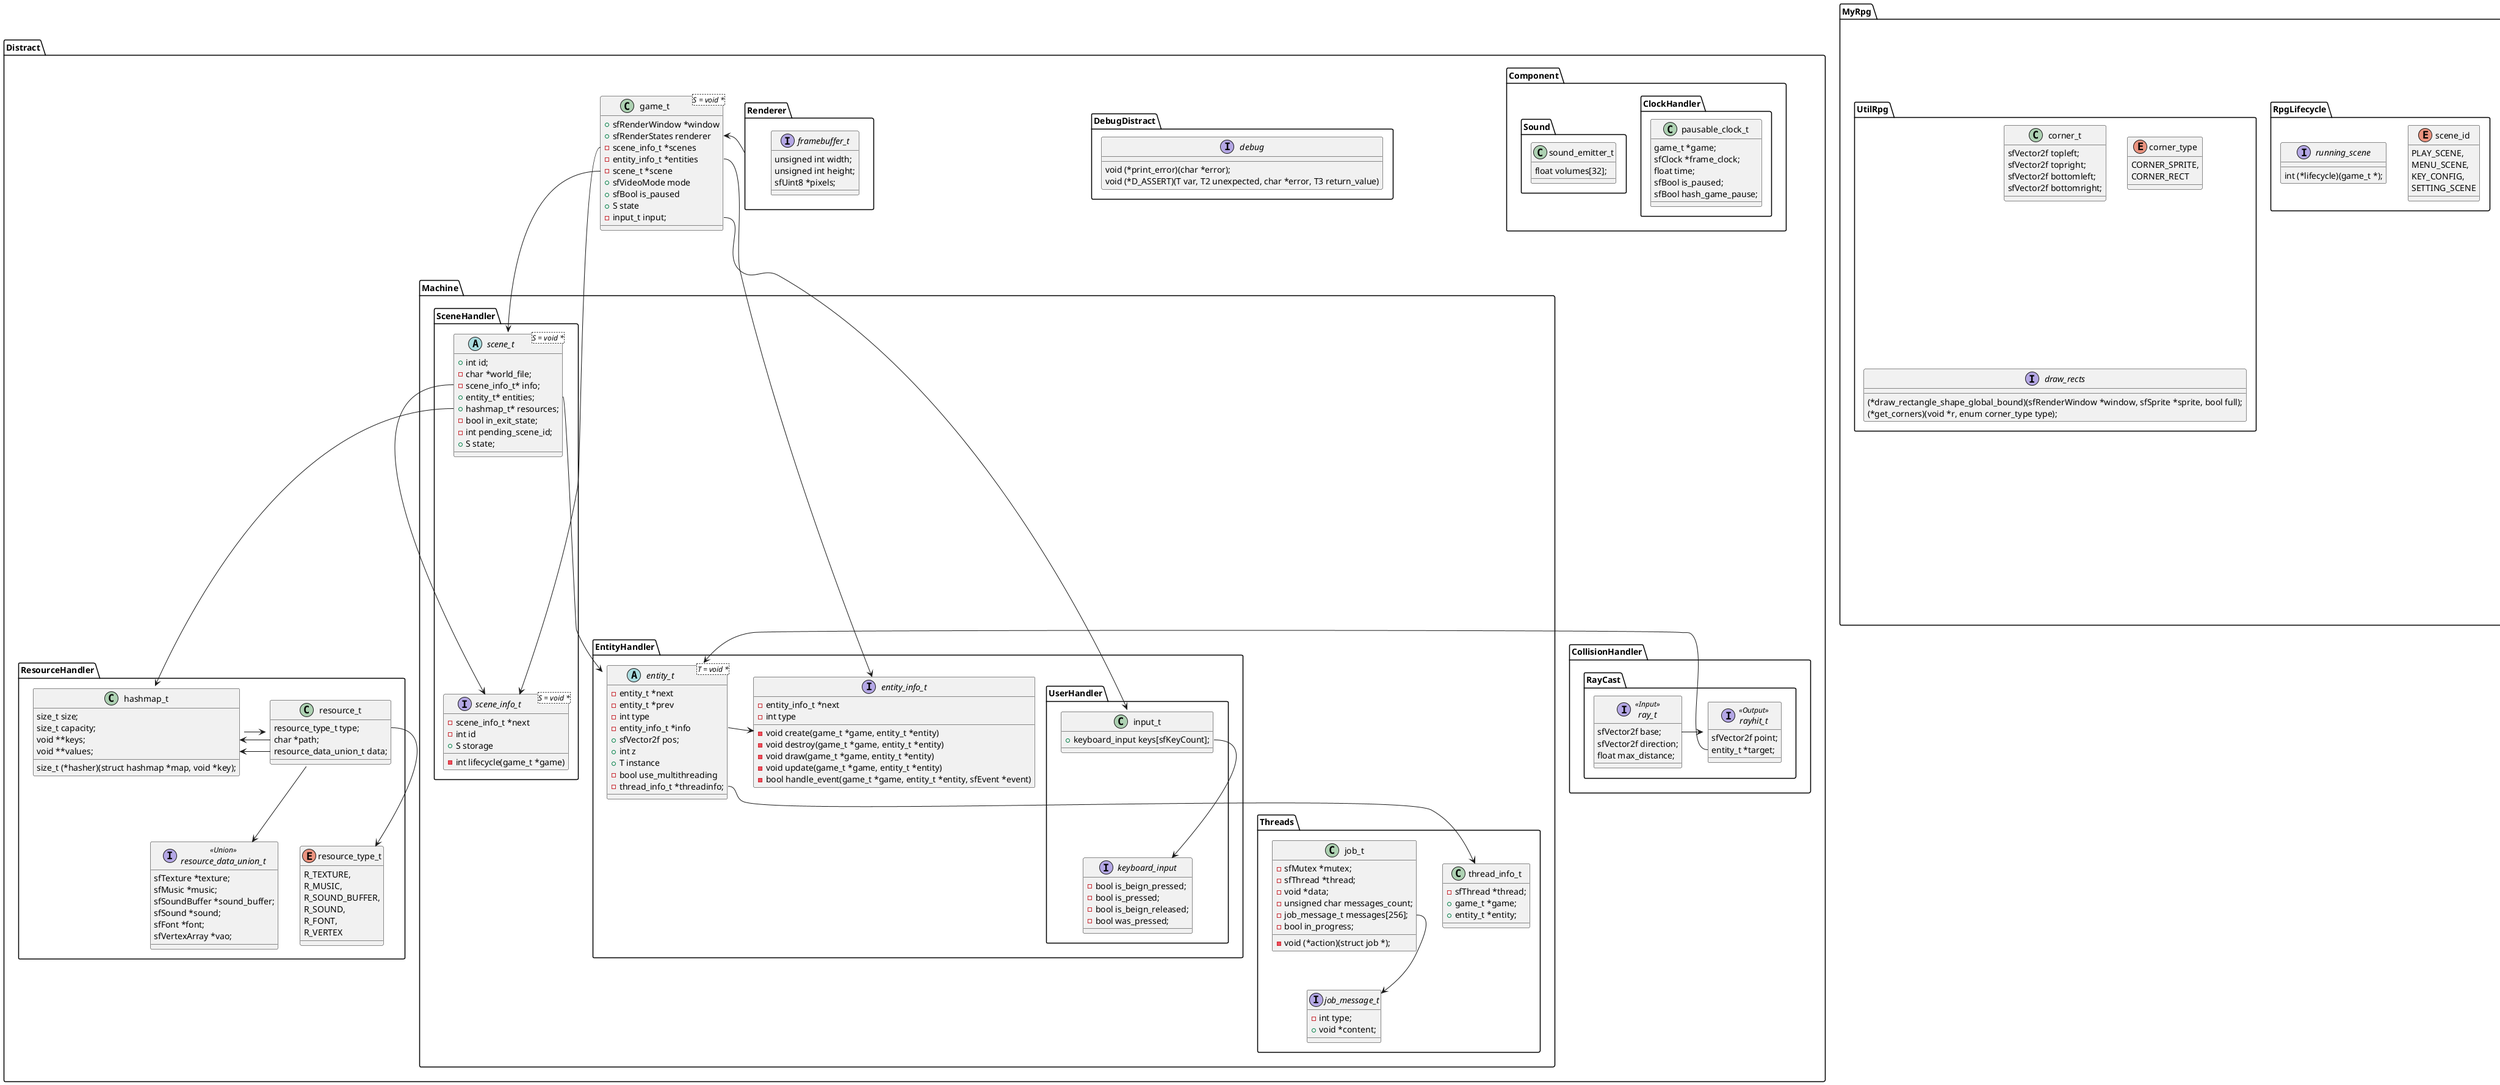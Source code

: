 @startuml c

package MyRpg {
    package Entities {

        enum arrow_keys <<Deprecated>> {
            KEY_DOWN,
            KEY_LEFT,
            KEY_RIGHT,
            KEY_UP
        }

        enum entity_type_t {
            PLAYER,
            SCROLL,
            MENU,
            SETTING,
            VFX_SC,
            ATH,
            LAYER_MANAGER,
            TILESET_LAYER_MANAGER,
            TILESET_LAYER,
            COLLISION_LAYER,
            OBJECT_LAYER_MANAGER,
            OBJECT_LAYER,
            WARP,
            HERO,
            VIEW,
            DEBUGMENU
        }

        enum view_type_t {
            HUD_VIEW,
            WORLD_VIEW
        }

        class view_t {
            sfView *view;
            sfView *hud_view;
            entity_t *entity;
            const hero_t *hero;
        }

        enum player_move <<Deprecated>> {
            PLAYER_MOVE_DOWN,
            PLAYER_MOVE_LEFT,
            PLAYER_MOVE_RIGHT,
            PLAYER_MOVE_UP,
            PLAYER_MOVE_END
        }

        class hero_t {
            entity_t *entity;
            pausable_clock_t *animation_clock;
            pausable_clock_t *movement_clock;
            sfSprite *sprite;
            double speed;
            const struct layer_manager *collision;
            bool disable_collision;
        }

        class ath_t  {
            entity_t *entity;
            sfSprite *player_ath_sprite;
            sfVector2f ath_pos;
            sfSprite *button_sprite[6];
            view_t *view;
        }

        class menu_t  {
            entity_t *entity;
            sfSprite *bg_sprite;
            sfSprite *button_sprite[3];
        }

        class player_t <<Deprecated>> {
            entity_t *entity;
            pausable_clock_t *clock;
            sfSprite *sprite;
        }

        class scroll_bar_t <<Depreacted>> {
            entity_t *entity;
            pausable_clock_t *clock;
            sfRectangleShape *scroll_bar;
        }

        Package MapRpg {

            class map_loader_t {
                entity_t *entity;
                layer_manager_t manager;
            }

            class layer_manager_t {
                layer_object_manager_t *objects;
                layer_tileset_manager_t *tilesets;
                laer_collision_t *collision;
                sfVector2u mapsize;
            }

            Package MapRpgLayerObject {

                class layer_object_manager_t {
                    entity_t *entity;
                    vector_layer_object_info_t *layer;
                    size_t actual_layer;
                }

                class layer_object {
                    entity_t *entity;
                    layer_object_info_t *obj;
                }

                enum layer_object_type_t {
                    LO_WARP,
                    LO_NPC,
                    LO_UNDEFINED,
                    LO_COUNT,
                    LO_PNJ = LO_NPC
                }

                interface warpzone_t {
                    char *world;
                    sfVector2i spawn;
                }

                interface layer_object_value_t <<Union>> {
                    char *message;
                    warpzone_t warp;
                }

                class layer_object_data {
                    layer_object_type_t type;
                    sfIntRect rect;
                    layer_object_value_t object;
                }

                class layer_object_info_t {
                    layer_object_data obj;
                    usize_t z;
                }

            }

            package MapRpgCollision {

                class layer_collision_t {
                    entity_t *entity;
                    layer_collision_data_t data;
                }

                class layer_collision_data_t {
                    bool *map;
                    size_t size;
                    sfVertexArray *vao;
                    sfVector2u mapsize;
                    size_t z;
                }

            }

            package MapRpgTileset {

                class layer_tileset_manager {
                    entity_t *entity;
                    vectorèlayer_tileset_t *tileset;
                    size_t actual_layer;
                }

                class tileset_layer_t {
                    layer_tileset_info_t layer;
                    entity_t *entity;
                }

                enum rotation_tile_map {
                    ROT_0,
                    ROT_90,
                    ROT_180,
                    ROT_270
                }

                interface vertex_loader <<Parser>> {
                    size_t i;
                    size_t j;
                    i64_t tu;
                    i64_t tv;
                    size_t mapx;
                    size_t mapy;
                    sfVector2u txsize;
                    size_t tilesize;
                    size_t tilesetindex;
                    size_t layerindex;
                }

                interface tileset_parser_args <<Parser>> {
                    ig_layer_t *layer;
                    layer_tileset_info_t *manager;
                    vector_ig_tileset_t *tileset
                }

                class layer_tileset_info_t {
                    sfTexture *texture;
                    sfVertexArray *vtx;
                    size_t z;
                }

            }

        }

        Package DebugRpg {

            class debugmenu_t {
                entity_t *entity;
                pausable_clock_t *clock;
                sfText *text;
                view_t *view;
                bool enabled;
                hero_t *hero;
            }

        }
    }

    package RpgLifecycle {

        enum scene_id {
            PLAY_SCENE,
            MENU_SCENE,
            KEY_CONFIG,
            SETTING_SCENE
        }

        interface running_scene {
            int (*lifecycle)(game_t *);
        }

    }

    package UtilRpg {
        class corner_t {
            sfVector2f topleft;
            sfVector2f topright;
            sfVector2f bottomleft;
            sfVector2f bottomright;
        }

        enum corner_type {
            CORNER_SPRITE,
            CORNER_RECT
        }

        interface draw_rects {
            (*draw_rectangle_shape_global_bound)(sfRenderWindow *window, sfSprite *sprite, bool full);
            (*get_corners)(void *r, enum corner_type type);
        }
    }
}

package Distract {

    class game_t<S = void *> {
        + sfRenderWindow *window
        + sfRenderStates renderer
        - scene_info_t *scenes
        - entity_info_t *entities
        - scene_t *scene
        + sfVideoMode mode
        + sfBool is_paused
        + S state
        - input_t input;
    }

    package Machine {

        package EntityHandler {

            abstract entity_t<T = void *> {
                - entity_t *next
                - entity_t *prev
                - int type
                - entity_info_t *info
                + sfVector2f pos;
                + int z
                + T instance
                - bool use_multithreading
                - thread_info_t *threadinfo;
            }

            interface entity_info_t {
                - entity_info_t *next
                - int type
                - void create(game_t *game, entity_t *entity)
                - void destroy(game_t *game, entity_t *entity)
                - void draw(game_t *game, entity_t *entity)
                - void update(game_t *game, entity_t *entity)
                - bool handle_event(game_t *game, entity_t *entity, sfEvent *event)
            }

            package UserHandler {

                interface keyboard_input {
                    - bool is_beign_pressed;
                    - bool is_pressed;
                    - bool is_beign_released;
                    - bool was_pressed;
                }

                class input_t {
                    + keyboard_input keys[sfKeyCount];
                }

                input_t::keys --> keyboard_input
            }

        }

        package SceneHandler {

            abstract scene_t<S = void *> {
                + int id;
                - char *world_file;
                - scene_info_t* info;
                + entity_t* entities;
                + hashmap_t* resources;
                - bool in_exit_state;
                - int pending_scene_id;
                + S state;
            }

            interface scene_info_t<S = void *> {
                - scene_info_t *next
                - int id
                - int lifecycle(game_t *game)
                + S storage
            }

        }

        package Threads {

            class thread_info_t {
                - sfThread *thread;
                + game_t *game;
                + entity_t *entity;
            }

            interface job_message_t {
                - int type;
                + void *content;
            }

            class job_t {
                - sfMutex *mutex;
                - sfThread *thread;
                - void *data;
                - void (*action)(struct job *);
                - unsigned char messages_count;
                - job_message_t messages[256];
                - bool in_progress;
            }

            job_t::messages --> job_message_t

        }

    }

    package ResourceHandler {

        enum resource_type_t {
            R_TEXTURE,
            R_MUSIC,
            R_SOUND_BUFFER,
            R_SOUND,
            R_FONT,
            R_VERTEX
        }

        interface "resource_data_union_t" <<Union>> {
            sfTexture *texture;
            sfMusic *music;
            sfSoundBuffer *sound_buffer;
            sfSound *sound;
            sfFont *font;
            sfVertexArray *vao;
        }

        class hashmap_t {
            size_t size;
            size_t capacity;
            void **keys;
            void **values;
            size_t (*hasher)(struct hashmap *map, void *key);
        }

        class resource_t {
            resource_type_t type;
            char *path;
            resource_data_union_t data;
        }

    }

    package Component {

        package ClockHandler {

            class pausable_clock_t {
                game_t *game;
                sfClock *frame_clock;
                float time;
                sfBool is_paused;
                sfBool hash_game_pause;
            }

        }

        package Sound {

            class sound_emitter_t {
                float volumes[32];
            }

        }

    }

    package DebugDistract {

        interface debug {
            void (*print_error)(char *error);
            void (*D_ASSERT)(T var, T2 unexpected, char *error, T3 return_value)
        }

    }

    package CollisionHandler {

        package RayCast {

            interface ray_t <<Input>> {
                sfVector2f base;
                sfVector2f direction;
                float max_distance;
            }

            interface rayhit_t <<Output>> {
                sfVector2f point;
                entity_t *target;
            }

            rayhit_t::target -> entity_t
            ray_t -> rayhit_t

        }

    }

    Package Renderer {

        interface framebuffer_t {
            unsigned int width;
            unsigned int height;
            sfUint8 *pixels;
        }

    }

    game_t::scenes --> scene_info_t
    game_t::entities --> entity_info_t
    game_t::scene --> scene_t
    game_t::input --> input_t

    entity_t::info -> entity_info_t
    entity_t::threadinfo --> thread_info_t

    resource_t::type --> resource_type_t
    hashmap_t --> resource_t
    resource_t --> resource_data_union_t
    hashmap_t::keys <- resource_t::path
    hashmap_t::values <- resource_t::data

    scene_t::info ---> scene_info_t
    scene_t::entities ---> entity_t
    scene_t::resources ---> hashmap_t

    Renderer -> game_t::renderer

}

@enduml